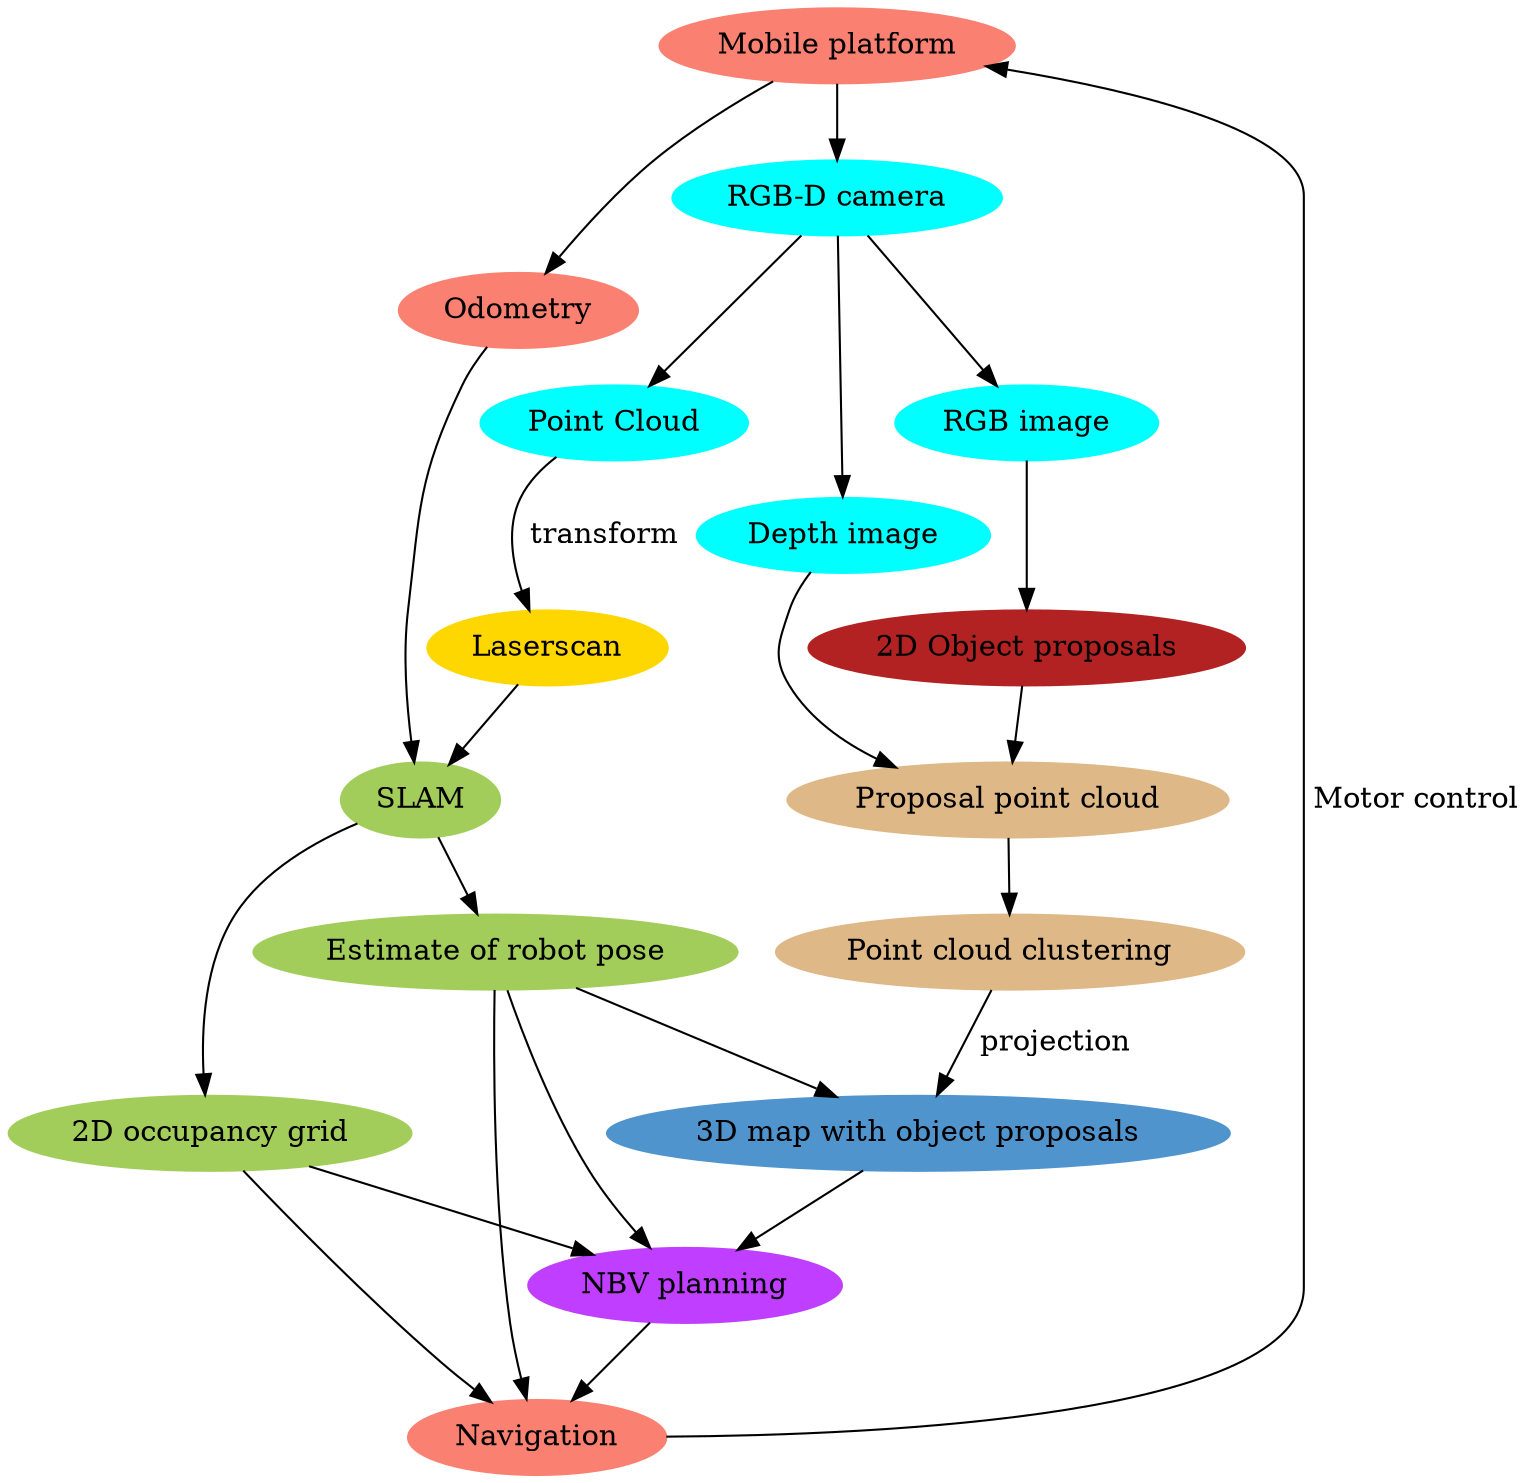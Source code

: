 digraph G {
  graph [fontname = "Helvetica-Oblique", fontsize = 36];
  node [color = white, style = filled];
  "Mobile platform" [color = salmon];
  "RGB-D camera" [color = cyan];
	"Mobile platform" -> "RGB-D camera";
	"Mobile platform" -> "Odometry";
	"RGB-D camera" -> "RGB image";
	"RGB image" [color = cyan];
	"RGB-D camera" [color = cyan];
	"Depth image" [color = cyan];
	"RGB-D camera" -> "Depth image";
  "Odometry" [color = salmon];
	"Odometry" -> "SLAM";
	"Point Cloud" [color = cyan];
	"RGB-D camera" -> "Point Cloud";
	"Laserscan" [color = gold];
	"Point Cloud" -> "Laserscan" [label = " transform"];
	"Proposal point cloud" [color = burlywood];
	"Depth image" -> "Proposal point cloud";
	"Laserscan" -> "SLAM";
	"2D Object proposals" [color = firebrick];
	"RGB image" -> "2D Object proposals";
	"SLAM" [color = darkolivegreen3];
	"2D occupancy grid" [color = darkolivegreen3];
	"SLAM" -> "2D occupancy grid";
	"Estimate of robot pose" [color = darkolivegreen3];
	"SLAM" -> "Estimate of robot pose";
	"2D Object proposals" -> "Proposal point cloud";
	"Point cloud clustering" [color = burlywood];
	"Proposal point cloud" -> "Point cloud clustering";
	"3D map with object proposals" [color = steelblue3];
	"Point cloud clustering" -> "3D map with object proposals" [label = " projection"];
	"Estimate of robot pose" -> "3D map with object proposals";
	"NBV planning" [color = darkorchid1];
	"3D map with object proposals" -> "NBV planning";
	"2D occupancy grid" -> "NBV planning";
  "Navigation" [color = salmon];
	"NBV planning" -> "Navigation";
	"2D occupancy grid" -> "Navigation";
	"Estimate of robot pose" -> "Navigation";
	"Estimate of robot pose" -> "NBV planning";
	"Navigation" -> "Mobile platform" [label = " Motor control"];
}
